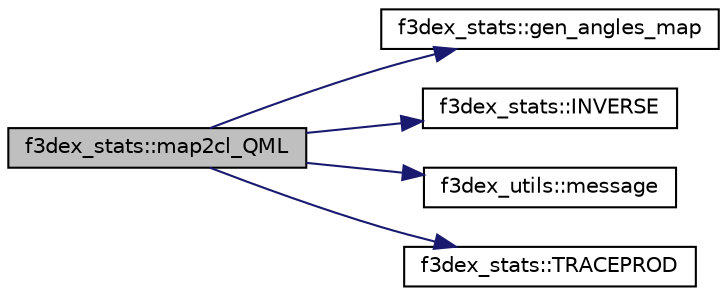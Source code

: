 digraph G
{
  edge [fontname="Helvetica",fontsize="10",labelfontname="Helvetica",labelfontsize="10"];
  node [fontname="Helvetica",fontsize="10",shape=record];
  rankdir=LR;
  Node1 [label="f3dex_stats::map2cl_QML",height=0.2,width=0.4,color="black", fillcolor="grey75", style="filled" fontcolor="black"];
  Node1 -> Node2 [color="midnightblue",fontsize="10",style="solid"];
  Node2 [label="f3dex_stats::gen_angles_map",height=0.2,width=0.4,color="black", fillcolor="white", style="filled",URL="$namespacef3dex__stats.html#ac34a6421249816395b51048aa0a3dde3",tooltip="Generates &lt;xxt&gt; correlation angles map."];
  Node1 -> Node3 [color="midnightblue",fontsize="10",style="solid"];
  Node3 [label="f3dex_stats::INVERSE",height=0.2,width=0.4,color="black", fillcolor="white", style="filled",URL="$namespacef3dex__stats.html#a564304481b43b3d55989683f03460410",tooltip="Inverts matrix."];
  Node1 -> Node4 [color="midnightblue",fontsize="10",style="solid"];
  Node4 [label="f3dex_utils::message",height=0.2,width=0.4,color="black", fillcolor="white", style="filled",URL="$namespacef3dex__utils.html#a92226ca7c662562058c56ba005f6fc36",tooltip="Print preformated messages."];
  Node1 -> Node5 [color="midnightblue",fontsize="10",style="solid"];
  Node5 [label="f3dex_stats::TRACEPROD",height=0.2,width=0.4,color="black", fillcolor="white", style="filled",URL="$namespacef3dex__stats.html#ae106140bb309de7d7779b6b086050bf4",tooltip="TRACE of a product of matrices."];
}
